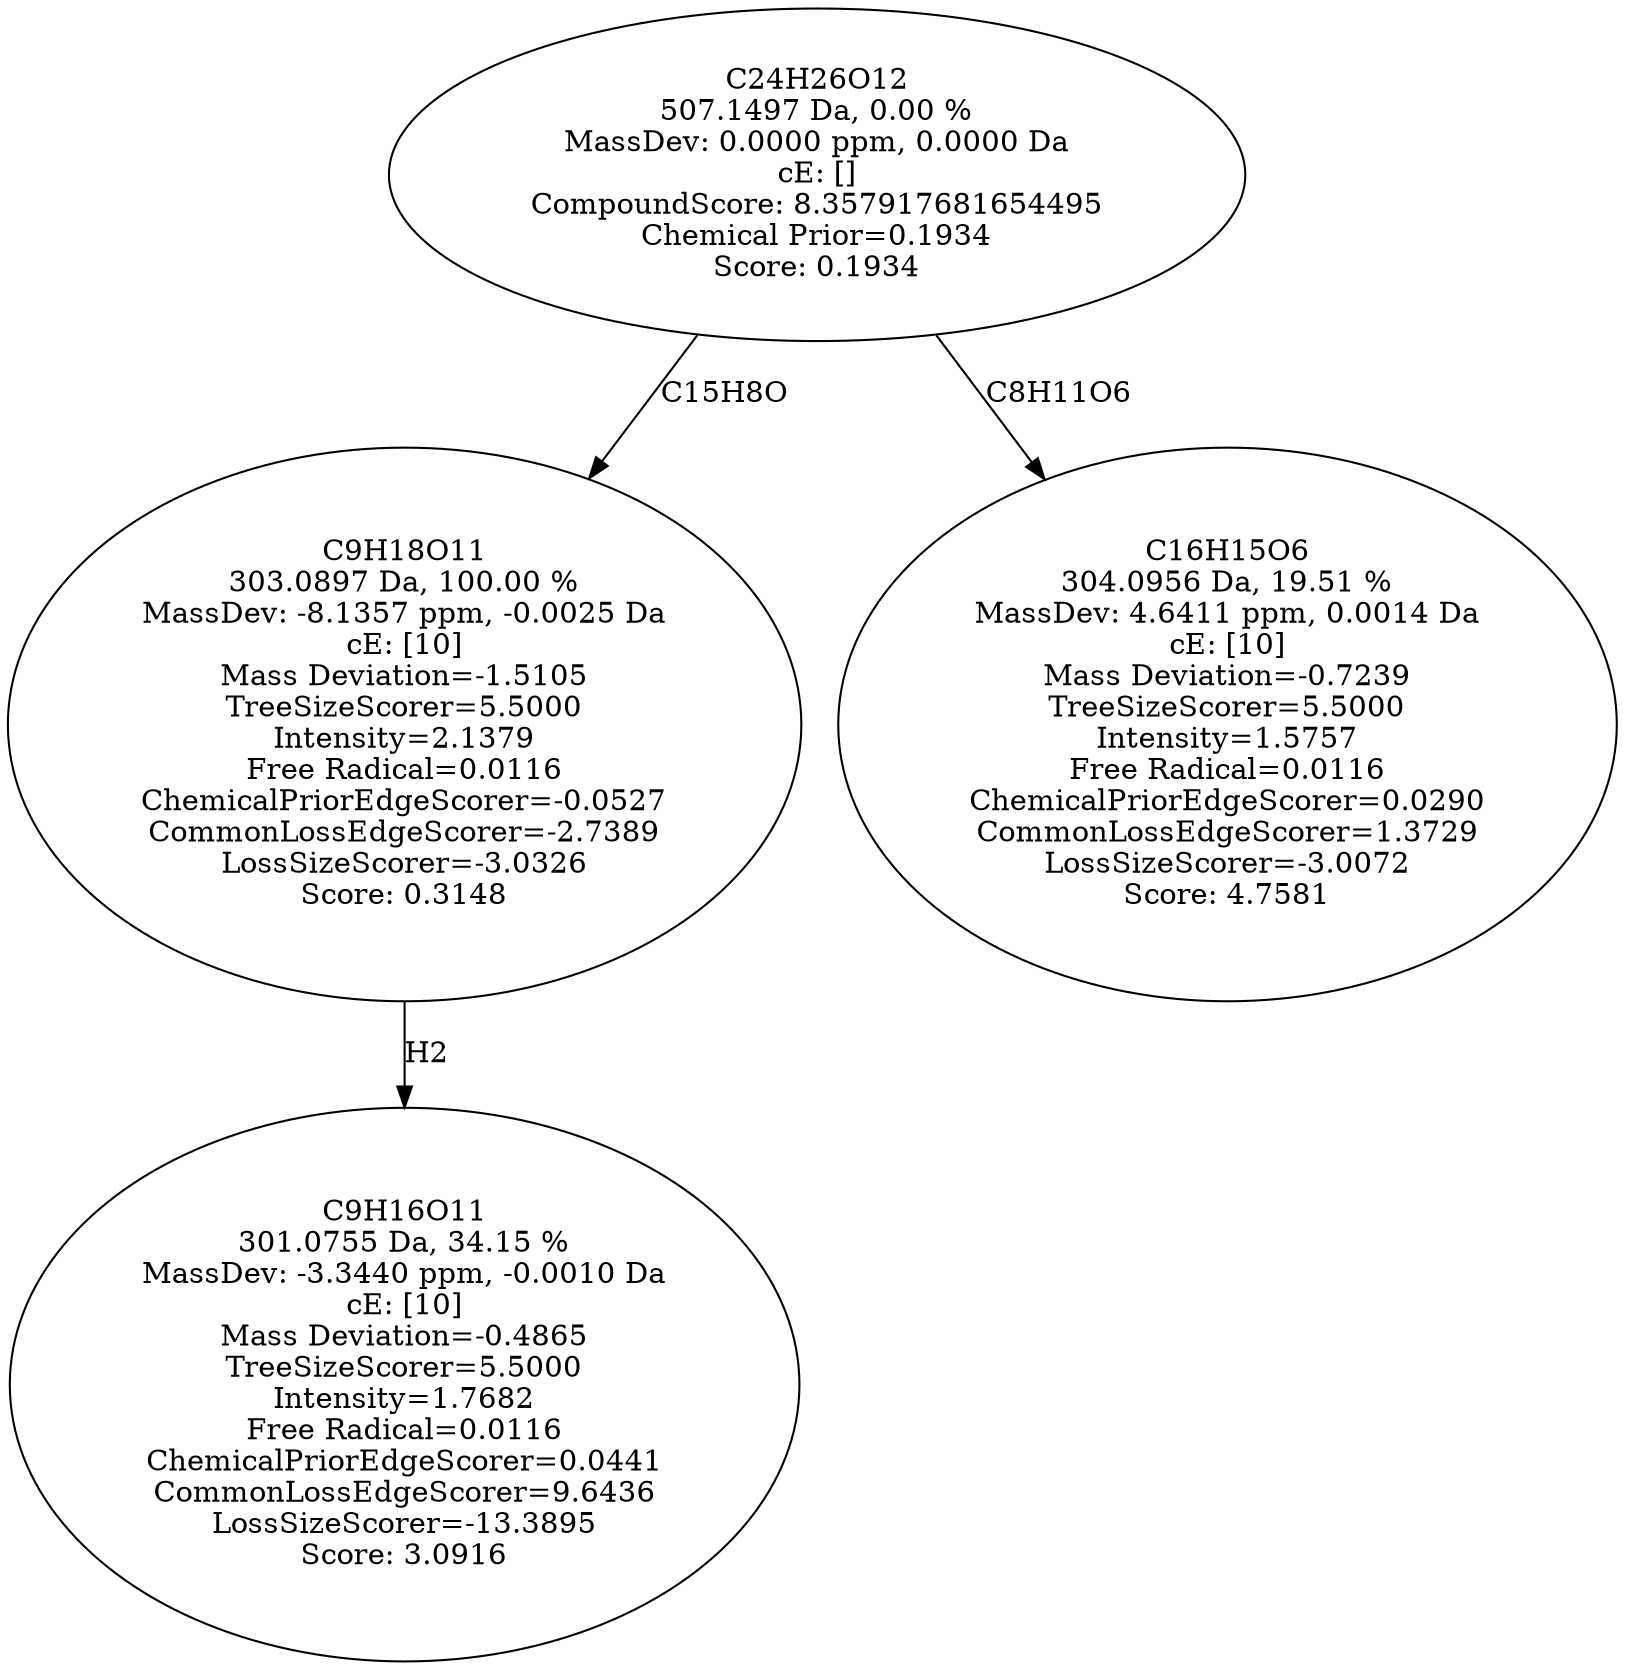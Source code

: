 strict digraph {
v1 [label="C9H16O11\n301.0755 Da, 34.15 %\nMassDev: -3.3440 ppm, -0.0010 Da\ncE: [10]\nMass Deviation=-0.4865\nTreeSizeScorer=5.5000\nIntensity=1.7682\nFree Radical=0.0116\nChemicalPriorEdgeScorer=0.0441\nCommonLossEdgeScorer=9.6436\nLossSizeScorer=-13.3895\nScore: 3.0916"];
v2 [label="C9H18O11\n303.0897 Da, 100.00 %\nMassDev: -8.1357 ppm, -0.0025 Da\ncE: [10]\nMass Deviation=-1.5105\nTreeSizeScorer=5.5000\nIntensity=2.1379\nFree Radical=0.0116\nChemicalPriorEdgeScorer=-0.0527\nCommonLossEdgeScorer=-2.7389\nLossSizeScorer=-3.0326\nScore: 0.3148"];
v3 [label="C16H15O6\n304.0956 Da, 19.51 %\nMassDev: 4.6411 ppm, 0.0014 Da\ncE: [10]\nMass Deviation=-0.7239\nTreeSizeScorer=5.5000\nIntensity=1.5757\nFree Radical=0.0116\nChemicalPriorEdgeScorer=0.0290\nCommonLossEdgeScorer=1.3729\nLossSizeScorer=-3.0072\nScore: 4.7581"];
v4 [label="C24H26O12\n507.1497 Da, 0.00 %\nMassDev: 0.0000 ppm, 0.0000 Da\ncE: []\nCompoundScore: 8.357917681654495\nChemical Prior=0.1934\nScore: 0.1934"];
v2 -> v1 [label="H2"];
v4 -> v2 [label="C15H8O"];
v4 -> v3 [label="C8H11O6"];
}
